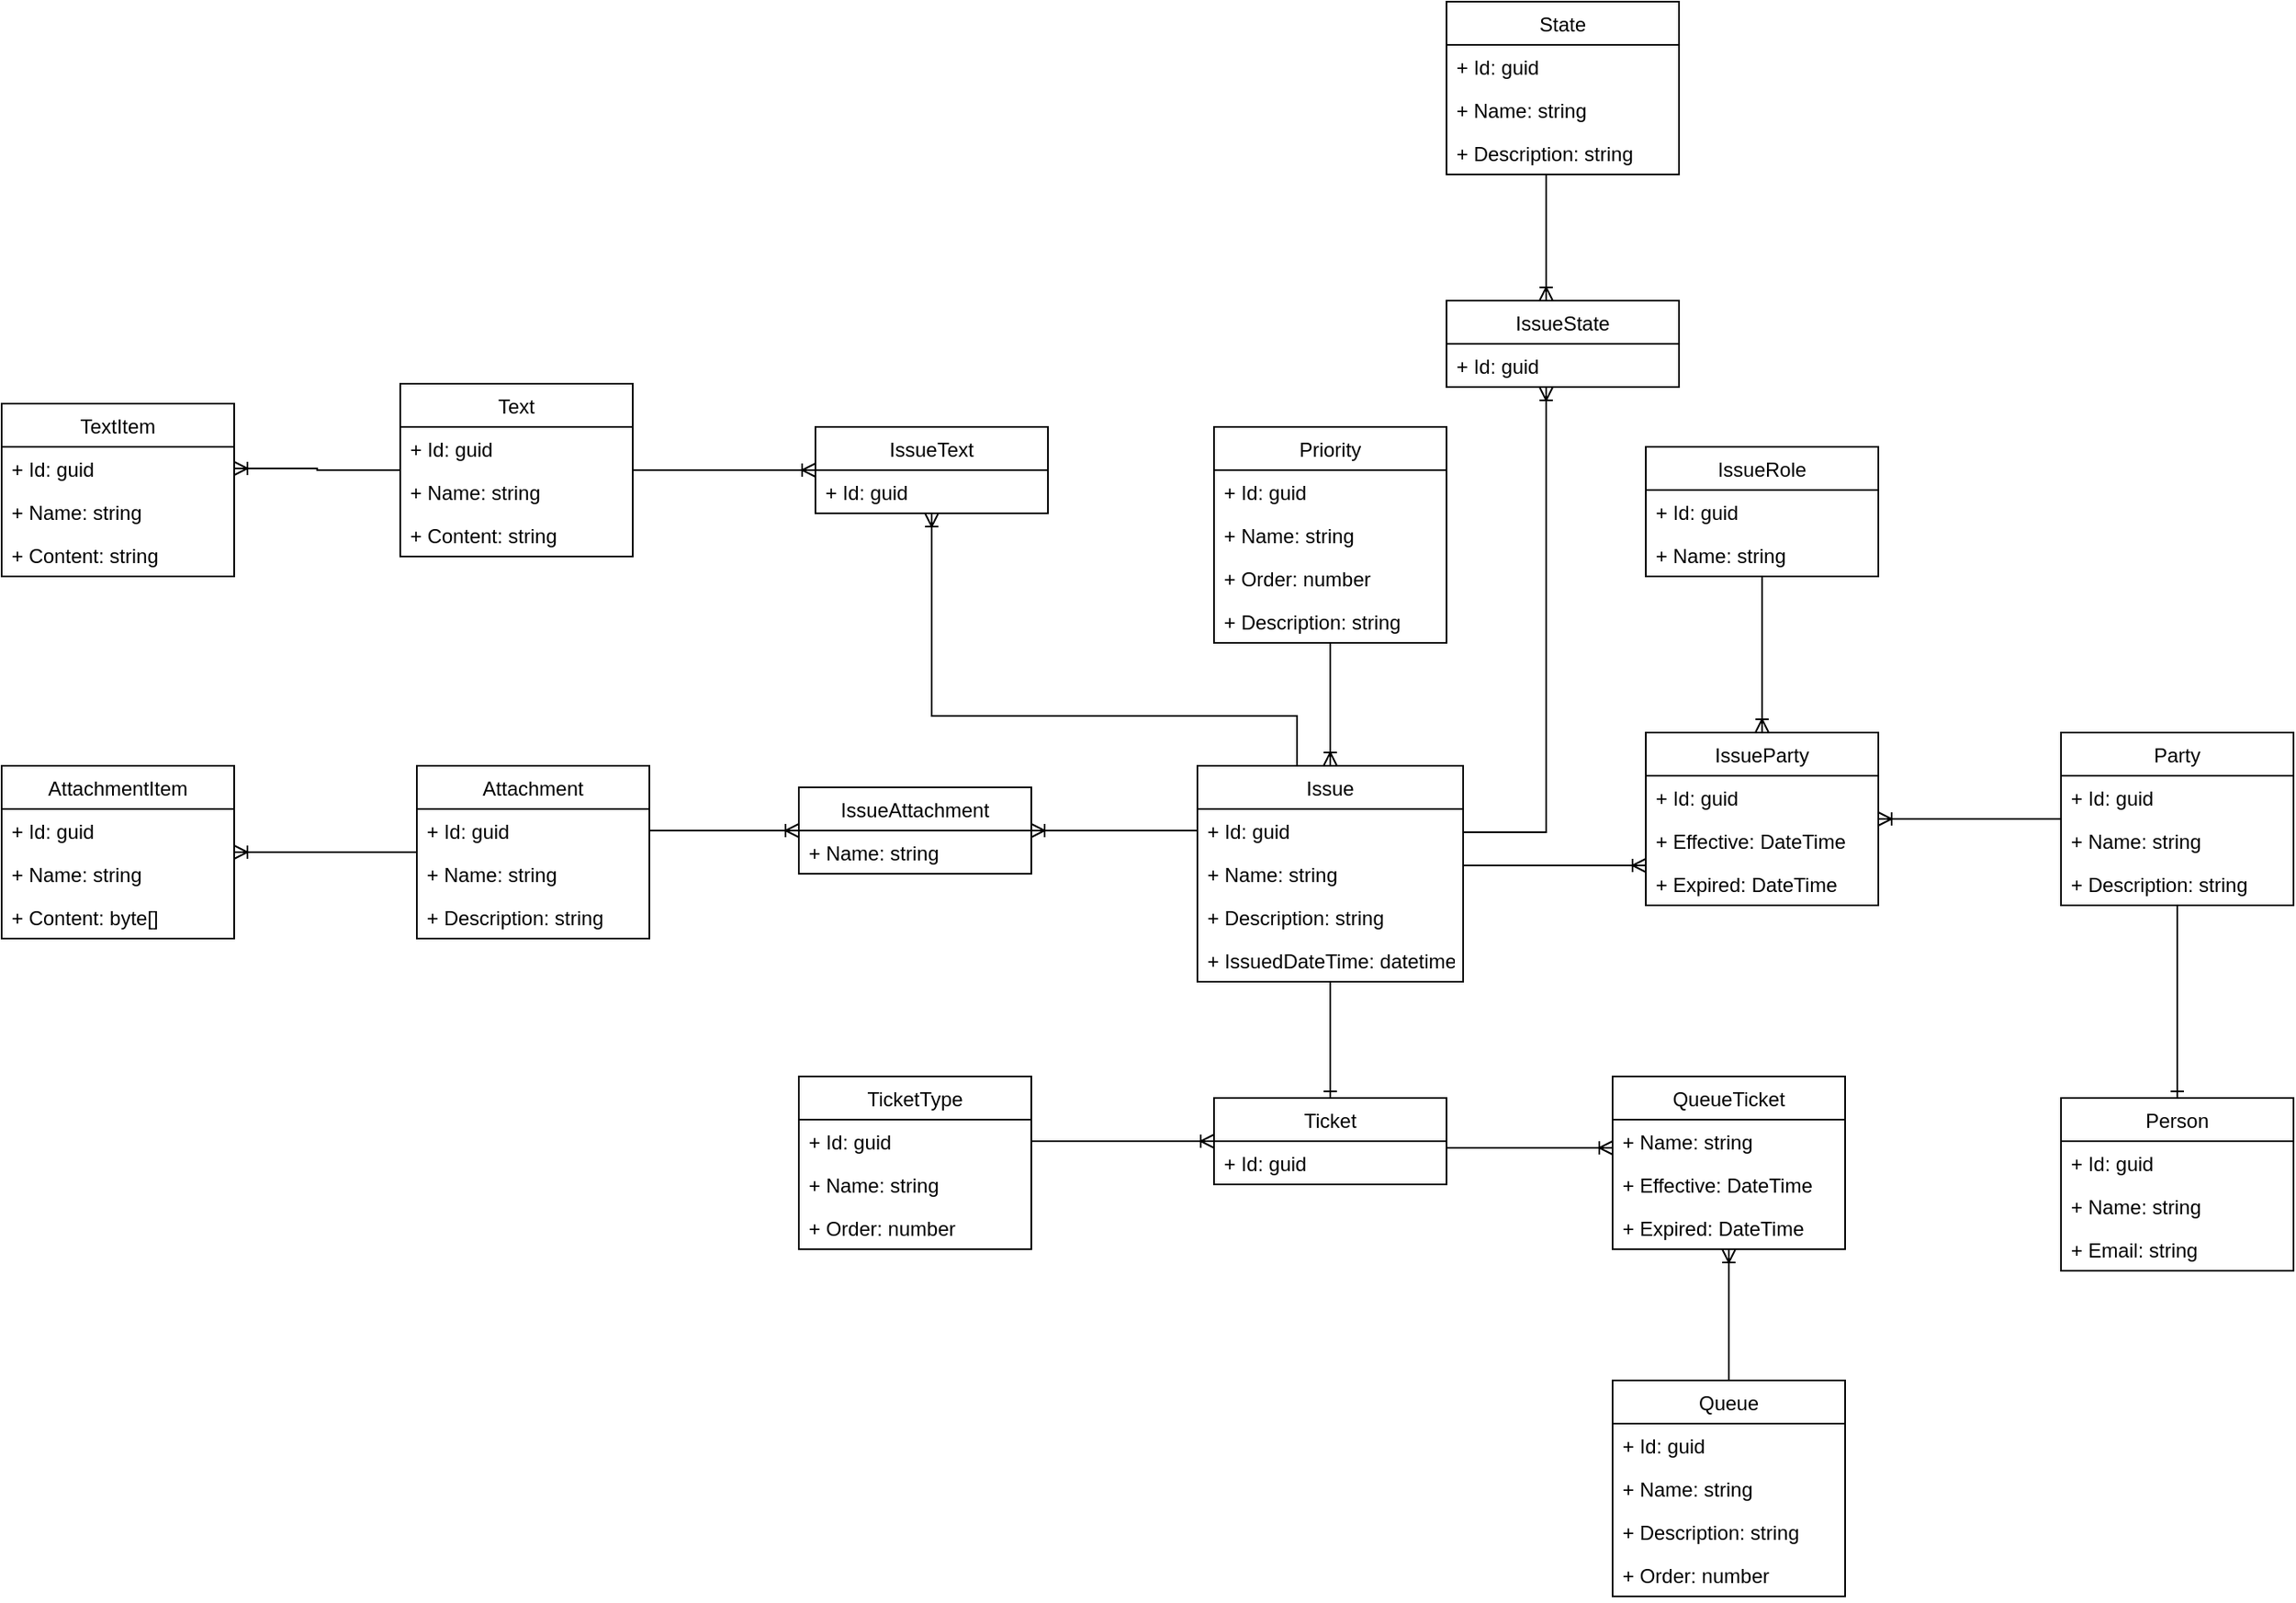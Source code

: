 <mxfile version="20.6.2" type="github">
  <diagram id="725YP466rwQ9yF5KesJ6" name="หน้า-1">
    <mxGraphModel dx="2321" dy="1494" grid="1" gridSize="10" guides="1" tooltips="1" connect="1" arrows="1" fold="1" page="1" pageScale="1" pageWidth="1100" pageHeight="850" math="0" shadow="0">
      <root>
        <mxCell id="0" />
        <mxCell id="1" parent="0" />
        <mxCell id="l0HiNboqYedKOfi41QnO-49" style="edgeStyle=orthogonalEdgeStyle;rounded=0;orthogonalLoop=1;jettySize=auto;html=1;startArrow=ERoneToMany;startFill=0;endArrow=none;endFill=0;" edge="1" parent="1" source="l0HiNboqYedKOfi41QnO-1" target="l0HiNboqYedKOfi41QnO-44">
          <mxGeometry relative="1" as="geometry" />
        </mxCell>
        <mxCell id="l0HiNboqYedKOfi41QnO-1" value="Issue" style="swimlane;fontStyle=0;childLayout=stackLayout;horizontal=1;startSize=26;fillColor=none;horizontalStack=0;resizeParent=1;resizeParentMax=0;resizeLast=0;collapsible=1;marginBottom=0;" vertex="1" parent="1">
          <mxGeometry x="120" y="100" width="160" height="130" as="geometry" />
        </mxCell>
        <mxCell id="l0HiNboqYedKOfi41QnO-2" value="+ Id: guid" style="text;strokeColor=none;fillColor=none;align=left;verticalAlign=top;spacingLeft=4;spacingRight=4;overflow=hidden;rotatable=0;points=[[0,0.5],[1,0.5]];portConstraint=eastwest;" vertex="1" parent="l0HiNboqYedKOfi41QnO-1">
          <mxGeometry y="26" width="160" height="26" as="geometry" />
        </mxCell>
        <mxCell id="l0HiNboqYedKOfi41QnO-3" value="+ Name: string" style="text;strokeColor=none;fillColor=none;align=left;verticalAlign=top;spacingLeft=4;spacingRight=4;overflow=hidden;rotatable=0;points=[[0,0.5],[1,0.5]];portConstraint=eastwest;" vertex="1" parent="l0HiNboqYedKOfi41QnO-1">
          <mxGeometry y="52" width="160" height="26" as="geometry" />
        </mxCell>
        <mxCell id="l0HiNboqYedKOfi41QnO-4" value="+ Description: string" style="text;strokeColor=none;fillColor=none;align=left;verticalAlign=top;spacingLeft=4;spacingRight=4;overflow=hidden;rotatable=0;points=[[0,0.5],[1,0.5]];portConstraint=eastwest;" vertex="1" parent="l0HiNboqYedKOfi41QnO-1">
          <mxGeometry y="78" width="160" height="26" as="geometry" />
        </mxCell>
        <mxCell id="l0HiNboqYedKOfi41QnO-103" value="+ IssuedDateTime: datetime" style="text;strokeColor=none;fillColor=none;align=left;verticalAlign=top;spacingLeft=4;spacingRight=4;overflow=hidden;rotatable=0;points=[[0,0.5],[1,0.5]];portConstraint=eastwest;" vertex="1" parent="l0HiNboqYedKOfi41QnO-1">
          <mxGeometry y="104" width="160" height="26" as="geometry" />
        </mxCell>
        <mxCell id="l0HiNboqYedKOfi41QnO-9" style="edgeStyle=orthogonalEdgeStyle;rounded=0;orthogonalLoop=1;jettySize=auto;html=1;endArrow=none;endFill=0;startArrow=ERone;startFill=0;" edge="1" parent="1" source="l0HiNboqYedKOfi41QnO-5" target="l0HiNboqYedKOfi41QnO-1">
          <mxGeometry relative="1" as="geometry">
            <Array as="points">
              <mxPoint x="200" y="162" />
            </Array>
          </mxGeometry>
        </mxCell>
        <mxCell id="l0HiNboqYedKOfi41QnO-5" value="Ticket" style="swimlane;fontStyle=0;childLayout=stackLayout;horizontal=1;startSize=26;fillColor=none;horizontalStack=0;resizeParent=1;resizeParentMax=0;resizeLast=0;collapsible=1;marginBottom=0;" vertex="1" parent="1">
          <mxGeometry x="130" y="300" width="140" height="52" as="geometry" />
        </mxCell>
        <mxCell id="l0HiNboqYedKOfi41QnO-6" value="+ Id: guid" style="text;strokeColor=none;fillColor=none;align=left;verticalAlign=top;spacingLeft=4;spacingRight=4;overflow=hidden;rotatable=0;points=[[0,0.5],[1,0.5]];portConstraint=eastwest;" vertex="1" parent="l0HiNboqYedKOfi41QnO-5">
          <mxGeometry y="26" width="140" height="26" as="geometry" />
        </mxCell>
        <mxCell id="l0HiNboqYedKOfi41QnO-10" value="TicketType" style="swimlane;fontStyle=0;childLayout=stackLayout;horizontal=1;startSize=26;fillColor=none;horizontalStack=0;resizeParent=1;resizeParentMax=0;resizeLast=0;collapsible=1;marginBottom=0;" vertex="1" parent="1">
          <mxGeometry x="-120" y="287" width="140" height="104" as="geometry" />
        </mxCell>
        <mxCell id="l0HiNboqYedKOfi41QnO-11" value="+ Id: guid" style="text;strokeColor=none;fillColor=none;align=left;verticalAlign=top;spacingLeft=4;spacingRight=4;overflow=hidden;rotatable=0;points=[[0,0.5],[1,0.5]];portConstraint=eastwest;" vertex="1" parent="l0HiNboqYedKOfi41QnO-10">
          <mxGeometry y="26" width="140" height="26" as="geometry" />
        </mxCell>
        <mxCell id="l0HiNboqYedKOfi41QnO-21" value="+ Name: string" style="text;strokeColor=none;fillColor=none;align=left;verticalAlign=top;spacingLeft=4;spacingRight=4;overflow=hidden;rotatable=0;points=[[0,0.5],[1,0.5]];portConstraint=eastwest;" vertex="1" parent="l0HiNboqYedKOfi41QnO-10">
          <mxGeometry y="52" width="140" height="26" as="geometry" />
        </mxCell>
        <mxCell id="l0HiNboqYedKOfi41QnO-51" value="+ Order: number" style="text;strokeColor=none;fillColor=none;align=left;verticalAlign=top;spacingLeft=4;spacingRight=4;overflow=hidden;rotatable=0;points=[[0,0.5],[1,0.5]];portConstraint=eastwest;" vertex="1" parent="l0HiNboqYedKOfi41QnO-10">
          <mxGeometry y="78" width="140" height="26" as="geometry" />
        </mxCell>
        <mxCell id="l0HiNboqYedKOfi41QnO-14" style="edgeStyle=orthogonalEdgeStyle;rounded=0;orthogonalLoop=1;jettySize=auto;html=1;endArrow=none;endFill=0;startArrow=ERoneToMany;startFill=0;" edge="1" parent="1" source="l0HiNboqYedKOfi41QnO-6" target="l0HiNboqYedKOfi41QnO-10">
          <mxGeometry relative="1" as="geometry">
            <Array as="points">
              <mxPoint x="100" y="326" />
              <mxPoint x="100" y="326" />
            </Array>
          </mxGeometry>
        </mxCell>
        <mxCell id="l0HiNboqYedKOfi41QnO-15" value="Queue" style="swimlane;fontStyle=0;childLayout=stackLayout;horizontal=1;startSize=26;fillColor=none;horizontalStack=0;resizeParent=1;resizeParentMax=0;resizeLast=0;collapsible=1;marginBottom=0;" vertex="1" parent="1">
          <mxGeometry x="370" y="470" width="140" height="130" as="geometry" />
        </mxCell>
        <mxCell id="l0HiNboqYedKOfi41QnO-16" value="+ Id: guid" style="text;strokeColor=none;fillColor=none;align=left;verticalAlign=top;spacingLeft=4;spacingRight=4;overflow=hidden;rotatable=0;points=[[0,0.5],[1,0.5]];portConstraint=eastwest;" vertex="1" parent="l0HiNboqYedKOfi41QnO-15">
          <mxGeometry y="26" width="140" height="26" as="geometry" />
        </mxCell>
        <mxCell id="l0HiNboqYedKOfi41QnO-17" value="+ Name: string" style="text;strokeColor=none;fillColor=none;align=left;verticalAlign=top;spacingLeft=4;spacingRight=4;overflow=hidden;rotatable=0;points=[[0,0.5],[1,0.5]];portConstraint=eastwest;" vertex="1" parent="l0HiNboqYedKOfi41QnO-15">
          <mxGeometry y="52" width="140" height="26" as="geometry" />
        </mxCell>
        <mxCell id="l0HiNboqYedKOfi41QnO-18" value="+ Description: string" style="text;strokeColor=none;fillColor=none;align=left;verticalAlign=top;spacingLeft=4;spacingRight=4;overflow=hidden;rotatable=0;points=[[0,0.5],[1,0.5]];portConstraint=eastwest;" vertex="1" parent="l0HiNboqYedKOfi41QnO-15">
          <mxGeometry y="78" width="140" height="26" as="geometry" />
        </mxCell>
        <mxCell id="l0HiNboqYedKOfi41QnO-52" value="+ Order: number" style="text;strokeColor=none;fillColor=none;align=left;verticalAlign=top;spacingLeft=4;spacingRight=4;overflow=hidden;rotatable=0;points=[[0,0.5],[1,0.5]];portConstraint=eastwest;" vertex="1" parent="l0HiNboqYedKOfi41QnO-15">
          <mxGeometry y="104" width="140" height="26" as="geometry" />
        </mxCell>
        <mxCell id="l0HiNboqYedKOfi41QnO-26" style="edgeStyle=orthogonalEdgeStyle;rounded=0;orthogonalLoop=1;jettySize=auto;html=1;startArrow=ERoneToMany;startFill=0;endArrow=none;endFill=0;" edge="1" parent="1" source="l0HiNboqYedKOfi41QnO-22" target="l0HiNboqYedKOfi41QnO-5">
          <mxGeometry relative="1" as="geometry">
            <Array as="points">
              <mxPoint x="320" y="330" />
              <mxPoint x="320" y="330" />
            </Array>
          </mxGeometry>
        </mxCell>
        <mxCell id="l0HiNboqYedKOfi41QnO-27" style="edgeStyle=orthogonalEdgeStyle;rounded=0;orthogonalLoop=1;jettySize=auto;html=1;startArrow=ERoneToMany;startFill=0;endArrow=none;endFill=0;" edge="1" parent="1" source="l0HiNboqYedKOfi41QnO-22" target="l0HiNboqYedKOfi41QnO-15">
          <mxGeometry relative="1" as="geometry">
            <mxPoint x="610" y="290" as="sourcePoint" />
            <Array as="points">
              <mxPoint x="440" y="390" />
              <mxPoint x="440" y="390" />
            </Array>
          </mxGeometry>
        </mxCell>
        <mxCell id="l0HiNboqYedKOfi41QnO-22" value="QueueTicket" style="swimlane;fontStyle=0;childLayout=stackLayout;horizontal=1;startSize=26;fillColor=none;horizontalStack=0;resizeParent=1;resizeParentMax=0;resizeLast=0;collapsible=1;marginBottom=0;" vertex="1" parent="1">
          <mxGeometry x="370" y="287" width="140" height="104" as="geometry" />
        </mxCell>
        <mxCell id="l0HiNboqYedKOfi41QnO-23" value="+ Name: string" style="text;strokeColor=none;fillColor=none;align=left;verticalAlign=top;spacingLeft=4;spacingRight=4;overflow=hidden;rotatable=0;points=[[0,0.5],[1,0.5]];portConstraint=eastwest;" vertex="1" parent="l0HiNboqYedKOfi41QnO-22">
          <mxGeometry y="26" width="140" height="26" as="geometry" />
        </mxCell>
        <mxCell id="l0HiNboqYedKOfi41QnO-104" value="+ Effective: DateTime" style="text;strokeColor=none;fillColor=none;align=left;verticalAlign=top;spacingLeft=4;spacingRight=4;overflow=hidden;rotatable=0;points=[[0,0.5],[1,0.5]];portConstraint=eastwest;" vertex="1" parent="l0HiNboqYedKOfi41QnO-22">
          <mxGeometry y="52" width="140" height="26" as="geometry" />
        </mxCell>
        <mxCell id="l0HiNboqYedKOfi41QnO-105" value="+ Expired: DateTime" style="text;strokeColor=none;fillColor=none;align=left;verticalAlign=top;spacingLeft=4;spacingRight=4;overflow=hidden;rotatable=0;points=[[0,0.5],[1,0.5]];portConstraint=eastwest;" vertex="1" parent="l0HiNboqYedKOfi41QnO-22">
          <mxGeometry y="78" width="140" height="26" as="geometry" />
        </mxCell>
        <mxCell id="l0HiNboqYedKOfi41QnO-28" value="Attachment" style="swimlane;fontStyle=0;childLayout=stackLayout;horizontal=1;startSize=26;fillColor=none;horizontalStack=0;resizeParent=1;resizeParentMax=0;resizeLast=0;collapsible=1;marginBottom=0;" vertex="1" parent="1">
          <mxGeometry x="-350" y="100" width="140" height="104" as="geometry" />
        </mxCell>
        <mxCell id="l0HiNboqYedKOfi41QnO-29" value="+ Id: guid" style="text;strokeColor=none;fillColor=none;align=left;verticalAlign=top;spacingLeft=4;spacingRight=4;overflow=hidden;rotatable=0;points=[[0,0.5],[1,0.5]];portConstraint=eastwest;" vertex="1" parent="l0HiNboqYedKOfi41QnO-28">
          <mxGeometry y="26" width="140" height="26" as="geometry" />
        </mxCell>
        <mxCell id="l0HiNboqYedKOfi41QnO-30" value="+ Name: string" style="text;strokeColor=none;fillColor=none;align=left;verticalAlign=top;spacingLeft=4;spacingRight=4;overflow=hidden;rotatable=0;points=[[0,0.5],[1,0.5]];portConstraint=eastwest;" vertex="1" parent="l0HiNboqYedKOfi41QnO-28">
          <mxGeometry y="52" width="140" height="26" as="geometry" />
        </mxCell>
        <mxCell id="l0HiNboqYedKOfi41QnO-31" value="+ Description: string" style="text;strokeColor=none;fillColor=none;align=left;verticalAlign=top;spacingLeft=4;spacingRight=4;overflow=hidden;rotatable=0;points=[[0,0.5],[1,0.5]];portConstraint=eastwest;" vertex="1" parent="l0HiNboqYedKOfi41QnO-28">
          <mxGeometry y="78" width="140" height="26" as="geometry" />
        </mxCell>
        <mxCell id="l0HiNboqYedKOfi41QnO-36" style="edgeStyle=orthogonalEdgeStyle;rounded=0;orthogonalLoop=1;jettySize=auto;html=1;startArrow=ERoneToMany;startFill=0;endArrow=none;endFill=0;" edge="1" parent="1" source="l0HiNboqYedKOfi41QnO-32" target="l0HiNboqYedKOfi41QnO-28">
          <mxGeometry relative="1" as="geometry" />
        </mxCell>
        <mxCell id="l0HiNboqYedKOfi41QnO-32" value="AttachmentItem" style="swimlane;fontStyle=0;childLayout=stackLayout;horizontal=1;startSize=26;fillColor=none;horizontalStack=0;resizeParent=1;resizeParentMax=0;resizeLast=0;collapsible=1;marginBottom=0;" vertex="1" parent="1">
          <mxGeometry x="-600" y="100" width="140" height="104" as="geometry" />
        </mxCell>
        <mxCell id="l0HiNboqYedKOfi41QnO-33" value="+ Id: guid" style="text;strokeColor=none;fillColor=none;align=left;verticalAlign=top;spacingLeft=4;spacingRight=4;overflow=hidden;rotatable=0;points=[[0,0.5],[1,0.5]];portConstraint=eastwest;" vertex="1" parent="l0HiNboqYedKOfi41QnO-32">
          <mxGeometry y="26" width="140" height="26" as="geometry" />
        </mxCell>
        <mxCell id="l0HiNboqYedKOfi41QnO-34" value="+ Name: string" style="text;strokeColor=none;fillColor=none;align=left;verticalAlign=top;spacingLeft=4;spacingRight=4;overflow=hidden;rotatable=0;points=[[0,0.5],[1,0.5]];portConstraint=eastwest;" vertex="1" parent="l0HiNboqYedKOfi41QnO-32">
          <mxGeometry y="52" width="140" height="26" as="geometry" />
        </mxCell>
        <mxCell id="l0HiNboqYedKOfi41QnO-35" value="+ Content: byte[]" style="text;strokeColor=none;fillColor=none;align=left;verticalAlign=top;spacingLeft=4;spacingRight=4;overflow=hidden;rotatable=0;points=[[0,0.5],[1,0.5]];portConstraint=eastwest;" vertex="1" parent="l0HiNboqYedKOfi41QnO-32">
          <mxGeometry y="78" width="140" height="26" as="geometry" />
        </mxCell>
        <mxCell id="l0HiNboqYedKOfi41QnO-39" style="edgeStyle=orthogonalEdgeStyle;rounded=0;orthogonalLoop=1;jettySize=auto;html=1;startArrow=ERoneToMany;startFill=0;endArrow=none;endFill=0;" edge="1" parent="1" source="l0HiNboqYedKOfi41QnO-37" target="l0HiNboqYedKOfi41QnO-29">
          <mxGeometry relative="1" as="geometry" />
        </mxCell>
        <mxCell id="l0HiNboqYedKOfi41QnO-40" style="edgeStyle=orthogonalEdgeStyle;rounded=0;orthogonalLoop=1;jettySize=auto;html=1;startArrow=ERoneToMany;startFill=0;endArrow=none;endFill=0;" edge="1" parent="1" source="l0HiNboqYedKOfi41QnO-37" target="l0HiNboqYedKOfi41QnO-2">
          <mxGeometry relative="1" as="geometry" />
        </mxCell>
        <mxCell id="l0HiNboqYedKOfi41QnO-37" value="IssueAttachment" style="swimlane;fontStyle=0;childLayout=stackLayout;horizontal=1;startSize=26;fillColor=none;horizontalStack=0;resizeParent=1;resizeParentMax=0;resizeLast=0;collapsible=1;marginBottom=0;" vertex="1" parent="1">
          <mxGeometry x="-120" y="113" width="140" height="52" as="geometry" />
        </mxCell>
        <mxCell id="l0HiNboqYedKOfi41QnO-38" value="+ Name: string" style="text;strokeColor=none;fillColor=none;align=left;verticalAlign=top;spacingLeft=4;spacingRight=4;overflow=hidden;rotatable=0;points=[[0,0.5],[1,0.5]];portConstraint=eastwest;" vertex="1" parent="l0HiNboqYedKOfi41QnO-37">
          <mxGeometry y="26" width="140" height="26" as="geometry" />
        </mxCell>
        <mxCell id="l0HiNboqYedKOfi41QnO-44" value="Priority" style="swimlane;fontStyle=0;childLayout=stackLayout;horizontal=1;startSize=26;fillColor=none;horizontalStack=0;resizeParent=1;resizeParentMax=0;resizeLast=0;collapsible=1;marginBottom=0;" vertex="1" parent="1">
          <mxGeometry x="130" y="-104" width="140" height="130" as="geometry" />
        </mxCell>
        <mxCell id="l0HiNboqYedKOfi41QnO-45" value="+ Id: guid" style="text;strokeColor=none;fillColor=none;align=left;verticalAlign=top;spacingLeft=4;spacingRight=4;overflow=hidden;rotatable=0;points=[[0,0.5],[1,0.5]];portConstraint=eastwest;" vertex="1" parent="l0HiNboqYedKOfi41QnO-44">
          <mxGeometry y="26" width="140" height="26" as="geometry" />
        </mxCell>
        <mxCell id="l0HiNboqYedKOfi41QnO-46" value="+ Name: string" style="text;strokeColor=none;fillColor=none;align=left;verticalAlign=top;spacingLeft=4;spacingRight=4;overflow=hidden;rotatable=0;points=[[0,0.5],[1,0.5]];portConstraint=eastwest;" vertex="1" parent="l0HiNboqYedKOfi41QnO-44">
          <mxGeometry y="52" width="140" height="26" as="geometry" />
        </mxCell>
        <mxCell id="l0HiNboqYedKOfi41QnO-47" value="+ Order: number" style="text;strokeColor=none;fillColor=none;align=left;verticalAlign=top;spacingLeft=4;spacingRight=4;overflow=hidden;rotatable=0;points=[[0,0.5],[1,0.5]];portConstraint=eastwest;" vertex="1" parent="l0HiNboqYedKOfi41QnO-44">
          <mxGeometry y="78" width="140" height="26" as="geometry" />
        </mxCell>
        <mxCell id="l0HiNboqYedKOfi41QnO-50" value="+ Description: string" style="text;strokeColor=none;fillColor=none;align=left;verticalAlign=top;spacingLeft=4;spacingRight=4;overflow=hidden;rotatable=0;points=[[0,0.5],[1,0.5]];portConstraint=eastwest;" vertex="1" parent="l0HiNboqYedKOfi41QnO-44">
          <mxGeometry y="104" width="140" height="26" as="geometry" />
        </mxCell>
        <mxCell id="l0HiNboqYedKOfi41QnO-53" value="Party" style="swimlane;fontStyle=0;childLayout=stackLayout;horizontal=1;startSize=26;fillColor=none;horizontalStack=0;resizeParent=1;resizeParentMax=0;resizeLast=0;collapsible=1;marginBottom=0;" vertex="1" parent="1">
          <mxGeometry x="640" y="80" width="140" height="104" as="geometry" />
        </mxCell>
        <mxCell id="l0HiNboqYedKOfi41QnO-54" value="+ Id: guid" style="text;strokeColor=none;fillColor=none;align=left;verticalAlign=top;spacingLeft=4;spacingRight=4;overflow=hidden;rotatable=0;points=[[0,0.5],[1,0.5]];portConstraint=eastwest;" vertex="1" parent="l0HiNboqYedKOfi41QnO-53">
          <mxGeometry y="26" width="140" height="26" as="geometry" />
        </mxCell>
        <mxCell id="l0HiNboqYedKOfi41QnO-55" value="+ Name: string" style="text;strokeColor=none;fillColor=none;align=left;verticalAlign=top;spacingLeft=4;spacingRight=4;overflow=hidden;rotatable=0;points=[[0,0.5],[1,0.5]];portConstraint=eastwest;" vertex="1" parent="l0HiNboqYedKOfi41QnO-53">
          <mxGeometry y="52" width="140" height="26" as="geometry" />
        </mxCell>
        <mxCell id="l0HiNboqYedKOfi41QnO-56" value="+ Description: string" style="text;strokeColor=none;fillColor=none;align=left;verticalAlign=top;spacingLeft=4;spacingRight=4;overflow=hidden;rotatable=0;points=[[0,0.5],[1,0.5]];portConstraint=eastwest;" vertex="1" parent="l0HiNboqYedKOfi41QnO-53">
          <mxGeometry y="78" width="140" height="26" as="geometry" />
        </mxCell>
        <mxCell id="l0HiNboqYedKOfi41QnO-61" style="edgeStyle=orthogonalEdgeStyle;rounded=0;orthogonalLoop=1;jettySize=auto;html=1;startArrow=ERoneToMany;startFill=0;endArrow=none;endFill=0;" edge="1" parent="1" source="l0HiNboqYedKOfi41QnO-57" target="l0HiNboqYedKOfi41QnO-1">
          <mxGeometry relative="1" as="geometry">
            <Array as="points">
              <mxPoint x="330" y="160" />
              <mxPoint x="330" y="160" />
            </Array>
          </mxGeometry>
        </mxCell>
        <mxCell id="l0HiNboqYedKOfi41QnO-62" style="edgeStyle=orthogonalEdgeStyle;rounded=0;orthogonalLoop=1;jettySize=auto;html=1;startArrow=ERoneToMany;startFill=0;endArrow=none;endFill=0;" edge="1" parent="1" source="l0HiNboqYedKOfi41QnO-57" target="l0HiNboqYedKOfi41QnO-53">
          <mxGeometry relative="1" as="geometry">
            <mxPoint x="640" y="-28" as="targetPoint" />
            <Array as="points">
              <mxPoint x="660" y="132" />
              <mxPoint x="660" y="132" />
            </Array>
          </mxGeometry>
        </mxCell>
        <mxCell id="l0HiNboqYedKOfi41QnO-72" style="edgeStyle=orthogonalEdgeStyle;rounded=0;orthogonalLoop=1;jettySize=auto;html=1;startArrow=ERoneToMany;startFill=0;endArrow=none;endFill=0;" edge="1" parent="1" source="l0HiNboqYedKOfi41QnO-57" target="l0HiNboqYedKOfi41QnO-68">
          <mxGeometry relative="1" as="geometry" />
        </mxCell>
        <mxCell id="l0HiNboqYedKOfi41QnO-57" value="IssueParty" style="swimlane;fontStyle=0;childLayout=stackLayout;horizontal=1;startSize=26;fillColor=none;horizontalStack=0;resizeParent=1;resizeParentMax=0;resizeLast=0;collapsible=1;marginBottom=0;" vertex="1" parent="1">
          <mxGeometry x="390" y="80" width="140" height="104" as="geometry" />
        </mxCell>
        <mxCell id="l0HiNboqYedKOfi41QnO-58" value="+ Id: guid" style="text;strokeColor=none;fillColor=none;align=left;verticalAlign=top;spacingLeft=4;spacingRight=4;overflow=hidden;rotatable=0;points=[[0,0.5],[1,0.5]];portConstraint=eastwest;" vertex="1" parent="l0HiNboqYedKOfi41QnO-57">
          <mxGeometry y="26" width="140" height="26" as="geometry" />
        </mxCell>
        <mxCell id="l0HiNboqYedKOfi41QnO-89" value="+ Effective: DateTime" style="text;strokeColor=none;fillColor=none;align=left;verticalAlign=top;spacingLeft=4;spacingRight=4;overflow=hidden;rotatable=0;points=[[0,0.5],[1,0.5]];portConstraint=eastwest;" vertex="1" parent="l0HiNboqYedKOfi41QnO-57">
          <mxGeometry y="52" width="140" height="26" as="geometry" />
        </mxCell>
        <mxCell id="l0HiNboqYedKOfi41QnO-90" value="+ Expired: DateTime" style="text;strokeColor=none;fillColor=none;align=left;verticalAlign=top;spacingLeft=4;spacingRight=4;overflow=hidden;rotatable=0;points=[[0,0.5],[1,0.5]];portConstraint=eastwest;" vertex="1" parent="l0HiNboqYedKOfi41QnO-57">
          <mxGeometry y="78" width="140" height="26" as="geometry" />
        </mxCell>
        <mxCell id="l0HiNboqYedKOfi41QnO-67" style="edgeStyle=orthogonalEdgeStyle;rounded=0;orthogonalLoop=1;jettySize=auto;html=1;startArrow=ERone;startFill=0;endArrow=none;endFill=0;" edge="1" parent="1" source="l0HiNboqYedKOfi41QnO-63" target="l0HiNboqYedKOfi41QnO-53">
          <mxGeometry relative="1" as="geometry" />
        </mxCell>
        <mxCell id="l0HiNboqYedKOfi41QnO-63" value="Person" style="swimlane;fontStyle=0;childLayout=stackLayout;horizontal=1;startSize=26;fillColor=none;horizontalStack=0;resizeParent=1;resizeParentMax=0;resizeLast=0;collapsible=1;marginBottom=0;" vertex="1" parent="1">
          <mxGeometry x="640" y="300" width="140" height="104" as="geometry" />
        </mxCell>
        <mxCell id="l0HiNboqYedKOfi41QnO-64" value="+ Id: guid" style="text;strokeColor=none;fillColor=none;align=left;verticalAlign=top;spacingLeft=4;spacingRight=4;overflow=hidden;rotatable=0;points=[[0,0.5],[1,0.5]];portConstraint=eastwest;" vertex="1" parent="l0HiNboqYedKOfi41QnO-63">
          <mxGeometry y="26" width="140" height="26" as="geometry" />
        </mxCell>
        <mxCell id="l0HiNboqYedKOfi41QnO-65" value="+ Name: string" style="text;strokeColor=none;fillColor=none;align=left;verticalAlign=top;spacingLeft=4;spacingRight=4;overflow=hidden;rotatable=0;points=[[0,0.5],[1,0.5]];portConstraint=eastwest;" vertex="1" parent="l0HiNboqYedKOfi41QnO-63">
          <mxGeometry y="52" width="140" height="26" as="geometry" />
        </mxCell>
        <mxCell id="l0HiNboqYedKOfi41QnO-66" value="+ Email: string" style="text;strokeColor=none;fillColor=none;align=left;verticalAlign=top;spacingLeft=4;spacingRight=4;overflow=hidden;rotatable=0;points=[[0,0.5],[1,0.5]];portConstraint=eastwest;" vertex="1" parent="l0HiNboqYedKOfi41QnO-63">
          <mxGeometry y="78" width="140" height="26" as="geometry" />
        </mxCell>
        <mxCell id="l0HiNboqYedKOfi41QnO-68" value="IssueRole" style="swimlane;fontStyle=0;childLayout=stackLayout;horizontal=1;startSize=26;fillColor=none;horizontalStack=0;resizeParent=1;resizeParentMax=0;resizeLast=0;collapsible=1;marginBottom=0;" vertex="1" parent="1">
          <mxGeometry x="390" y="-92" width="140" height="78" as="geometry" />
        </mxCell>
        <mxCell id="l0HiNboqYedKOfi41QnO-69" value="+ Id: guid" style="text;strokeColor=none;fillColor=none;align=left;verticalAlign=top;spacingLeft=4;spacingRight=4;overflow=hidden;rotatable=0;points=[[0,0.5],[1,0.5]];portConstraint=eastwest;" vertex="1" parent="l0HiNboqYedKOfi41QnO-68">
          <mxGeometry y="26" width="140" height="26" as="geometry" />
        </mxCell>
        <mxCell id="l0HiNboqYedKOfi41QnO-70" value="+ Name: string" style="text;strokeColor=none;fillColor=none;align=left;verticalAlign=top;spacingLeft=4;spacingRight=4;overflow=hidden;rotatable=0;points=[[0,0.5],[1,0.5]];portConstraint=eastwest;" vertex="1" parent="l0HiNboqYedKOfi41QnO-68">
          <mxGeometry y="52" width="140" height="26" as="geometry" />
        </mxCell>
        <mxCell id="l0HiNboqYedKOfi41QnO-73" value="Text" style="swimlane;fontStyle=0;childLayout=stackLayout;horizontal=1;startSize=26;fillColor=none;horizontalStack=0;resizeParent=1;resizeParentMax=0;resizeLast=0;collapsible=1;marginBottom=0;" vertex="1" parent="1">
          <mxGeometry x="-360" y="-130" width="140" height="104" as="geometry" />
        </mxCell>
        <mxCell id="l0HiNboqYedKOfi41QnO-74" value="+ Id: guid" style="text;strokeColor=none;fillColor=none;align=left;verticalAlign=top;spacingLeft=4;spacingRight=4;overflow=hidden;rotatable=0;points=[[0,0.5],[1,0.5]];portConstraint=eastwest;" vertex="1" parent="l0HiNboqYedKOfi41QnO-73">
          <mxGeometry y="26" width="140" height="26" as="geometry" />
        </mxCell>
        <mxCell id="l0HiNboqYedKOfi41QnO-75" value="+ Name: string" style="text;strokeColor=none;fillColor=none;align=left;verticalAlign=top;spacingLeft=4;spacingRight=4;overflow=hidden;rotatable=0;points=[[0,0.5],[1,0.5]];portConstraint=eastwest;" vertex="1" parent="l0HiNboqYedKOfi41QnO-73">
          <mxGeometry y="52" width="140" height="26" as="geometry" />
        </mxCell>
        <mxCell id="l0HiNboqYedKOfi41QnO-76" value="+ Content: string" style="text;strokeColor=none;fillColor=none;align=left;verticalAlign=top;spacingLeft=4;spacingRight=4;overflow=hidden;rotatable=0;points=[[0,0.5],[1,0.5]];portConstraint=eastwest;" vertex="1" parent="l0HiNboqYedKOfi41QnO-73">
          <mxGeometry y="78" width="140" height="26" as="geometry" />
        </mxCell>
        <mxCell id="l0HiNboqYedKOfi41QnO-77" value="TextItem" style="swimlane;fontStyle=0;childLayout=stackLayout;horizontal=1;startSize=26;fillColor=none;horizontalStack=0;resizeParent=1;resizeParentMax=0;resizeLast=0;collapsible=1;marginBottom=0;" vertex="1" parent="1">
          <mxGeometry x="-600" y="-118" width="140" height="104" as="geometry" />
        </mxCell>
        <mxCell id="l0HiNboqYedKOfi41QnO-78" value="+ Id: guid" style="text;strokeColor=none;fillColor=none;align=left;verticalAlign=top;spacingLeft=4;spacingRight=4;overflow=hidden;rotatable=0;points=[[0,0.5],[1,0.5]];portConstraint=eastwest;" vertex="1" parent="l0HiNboqYedKOfi41QnO-77">
          <mxGeometry y="26" width="140" height="26" as="geometry" />
        </mxCell>
        <mxCell id="l0HiNboqYedKOfi41QnO-79" value="+ Name: string" style="text;strokeColor=none;fillColor=none;align=left;verticalAlign=top;spacingLeft=4;spacingRight=4;overflow=hidden;rotatable=0;points=[[0,0.5],[1,0.5]];portConstraint=eastwest;" vertex="1" parent="l0HiNboqYedKOfi41QnO-77">
          <mxGeometry y="52" width="140" height="26" as="geometry" />
        </mxCell>
        <mxCell id="l0HiNboqYedKOfi41QnO-80" value="+ Content: string" style="text;strokeColor=none;fillColor=none;align=left;verticalAlign=top;spacingLeft=4;spacingRight=4;overflow=hidden;rotatable=0;points=[[0,0.5],[1,0.5]];portConstraint=eastwest;" vertex="1" parent="l0HiNboqYedKOfi41QnO-77">
          <mxGeometry y="78" width="140" height="26" as="geometry" />
        </mxCell>
        <mxCell id="l0HiNboqYedKOfi41QnO-82" style="edgeStyle=orthogonalEdgeStyle;rounded=0;orthogonalLoop=1;jettySize=auto;html=1;startArrow=ERoneToMany;startFill=0;endArrow=none;endFill=0;" edge="1" parent="1" source="l0HiNboqYedKOfi41QnO-78" target="l0HiNboqYedKOfi41QnO-73">
          <mxGeometry relative="1" as="geometry" />
        </mxCell>
        <mxCell id="l0HiNboqYedKOfi41QnO-87" style="edgeStyle=orthogonalEdgeStyle;rounded=0;orthogonalLoop=1;jettySize=auto;html=1;startArrow=ERoneToMany;startFill=0;endArrow=none;endFill=0;" edge="1" parent="1" source="l0HiNboqYedKOfi41QnO-83" target="l0HiNboqYedKOfi41QnO-1">
          <mxGeometry relative="1" as="geometry">
            <Array as="points">
              <mxPoint x="-40" y="70" />
              <mxPoint x="180" y="70" />
            </Array>
          </mxGeometry>
        </mxCell>
        <mxCell id="l0HiNboqYedKOfi41QnO-88" style="edgeStyle=orthogonalEdgeStyle;rounded=0;orthogonalLoop=1;jettySize=auto;html=1;startArrow=ERoneToMany;startFill=0;endArrow=none;endFill=0;" edge="1" parent="1" source="l0HiNboqYedKOfi41QnO-83" target="l0HiNboqYedKOfi41QnO-73">
          <mxGeometry relative="1" as="geometry" />
        </mxCell>
        <mxCell id="l0HiNboqYedKOfi41QnO-83" value="IssueText" style="swimlane;fontStyle=0;childLayout=stackLayout;horizontal=1;startSize=26;fillColor=none;horizontalStack=0;resizeParent=1;resizeParentMax=0;resizeLast=0;collapsible=1;marginBottom=0;" vertex="1" parent="1">
          <mxGeometry x="-110" y="-104" width="140" height="52" as="geometry" />
        </mxCell>
        <mxCell id="l0HiNboqYedKOfi41QnO-84" value="+ Id: guid" style="text;strokeColor=none;fillColor=none;align=left;verticalAlign=top;spacingLeft=4;spacingRight=4;overflow=hidden;rotatable=0;points=[[0,0.5],[1,0.5]];portConstraint=eastwest;" vertex="1" parent="l0HiNboqYedKOfi41QnO-83">
          <mxGeometry y="26" width="140" height="26" as="geometry" />
        </mxCell>
        <mxCell id="l0HiNboqYedKOfi41QnO-91" value="State" style="swimlane;fontStyle=0;childLayout=stackLayout;horizontal=1;startSize=26;fillColor=none;horizontalStack=0;resizeParent=1;resizeParentMax=0;resizeLast=0;collapsible=1;marginBottom=0;" vertex="1" parent="1">
          <mxGeometry x="270" y="-360" width="140" height="104" as="geometry" />
        </mxCell>
        <mxCell id="l0HiNboqYedKOfi41QnO-92" value="+ Id: guid" style="text;strokeColor=none;fillColor=none;align=left;verticalAlign=top;spacingLeft=4;spacingRight=4;overflow=hidden;rotatable=0;points=[[0,0.5],[1,0.5]];portConstraint=eastwest;" vertex="1" parent="l0HiNboqYedKOfi41QnO-91">
          <mxGeometry y="26" width="140" height="26" as="geometry" />
        </mxCell>
        <mxCell id="l0HiNboqYedKOfi41QnO-93" value="+ Name: string" style="text;strokeColor=none;fillColor=none;align=left;verticalAlign=top;spacingLeft=4;spacingRight=4;overflow=hidden;rotatable=0;points=[[0,0.5],[1,0.5]];portConstraint=eastwest;" vertex="1" parent="l0HiNboqYedKOfi41QnO-91">
          <mxGeometry y="52" width="140" height="26" as="geometry" />
        </mxCell>
        <mxCell id="l0HiNboqYedKOfi41QnO-94" value="+ Description: string" style="text;strokeColor=none;fillColor=none;align=left;verticalAlign=top;spacingLeft=4;spacingRight=4;overflow=hidden;rotatable=0;points=[[0,0.5],[1,0.5]];portConstraint=eastwest;" vertex="1" parent="l0HiNboqYedKOfi41QnO-91">
          <mxGeometry y="78" width="140" height="26" as="geometry" />
        </mxCell>
        <mxCell id="l0HiNboqYedKOfi41QnO-97" value="IssueState" style="swimlane;fontStyle=0;childLayout=stackLayout;horizontal=1;startSize=26;fillColor=none;horizontalStack=0;resizeParent=1;resizeParentMax=0;resizeLast=0;collapsible=1;marginBottom=0;" vertex="1" parent="1">
          <mxGeometry x="270" y="-180" width="140" height="52" as="geometry" />
        </mxCell>
        <mxCell id="l0HiNboqYedKOfi41QnO-98" value="+ Id: guid" style="text;strokeColor=none;fillColor=none;align=left;verticalAlign=top;spacingLeft=4;spacingRight=4;overflow=hidden;rotatable=0;points=[[0,0.5],[1,0.5]];portConstraint=eastwest;" vertex="1" parent="l0HiNboqYedKOfi41QnO-97">
          <mxGeometry y="26" width="140" height="26" as="geometry" />
        </mxCell>
        <mxCell id="l0HiNboqYedKOfi41QnO-101" style="edgeStyle=orthogonalEdgeStyle;rounded=0;orthogonalLoop=1;jettySize=auto;html=1;startArrow=ERoneToMany;startFill=0;endArrow=none;endFill=0;" edge="1" parent="1" source="l0HiNboqYedKOfi41QnO-97" target="l0HiNboqYedKOfi41QnO-91">
          <mxGeometry relative="1" as="geometry">
            <Array as="points">
              <mxPoint x="330" y="-240" />
              <mxPoint x="330" y="-240" />
            </Array>
          </mxGeometry>
        </mxCell>
        <mxCell id="l0HiNboqYedKOfi41QnO-102" style="edgeStyle=orthogonalEdgeStyle;rounded=0;orthogonalLoop=1;jettySize=auto;html=1;startArrow=ERoneToMany;startFill=0;endArrow=none;endFill=0;" edge="1" parent="1" source="l0HiNboqYedKOfi41QnO-98" target="l0HiNboqYedKOfi41QnO-1">
          <mxGeometry relative="1" as="geometry">
            <Array as="points">
              <mxPoint x="330" y="140" />
            </Array>
          </mxGeometry>
        </mxCell>
      </root>
    </mxGraphModel>
  </diagram>
</mxfile>
